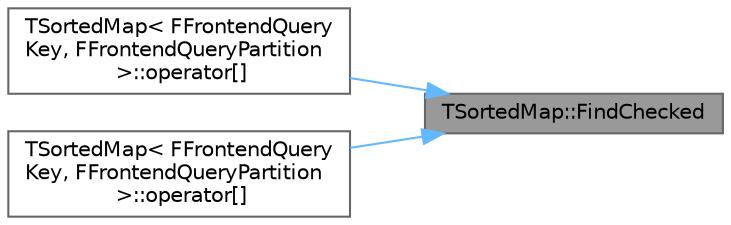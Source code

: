 digraph "TSortedMap::FindChecked"
{
 // INTERACTIVE_SVG=YES
 // LATEX_PDF_SIZE
  bgcolor="transparent";
  edge [fontname=Helvetica,fontsize=10,labelfontname=Helvetica,labelfontsize=10];
  node [fontname=Helvetica,fontsize=10,shape=box,height=0.2,width=0.4];
  rankdir="RL";
  Node1 [id="Node000001",label="TSortedMap::FindChecked",height=0.2,width=0.4,color="gray40", fillcolor="grey60", style="filled", fontcolor="black",tooltip="Returns a reference to the value associated with a specified key."];
  Node1 -> Node2 [id="edge1_Node000001_Node000002",dir="back",color="steelblue1",style="solid",tooltip=" "];
  Node2 [id="Node000002",label="TSortedMap\< FFrontendQuery\lKey, FFrontendQueryPartition\l \>::operator[]",height=0.2,width=0.4,color="grey40", fillcolor="white", style="filled",URL="$d6/d24/classTSortedMap.html#ae5e0aa43133ca92fefe4527fc2c43acd",tooltip=" "];
  Node1 -> Node3 [id="edge2_Node000001_Node000003",dir="back",color="steelblue1",style="solid",tooltip=" "];
  Node3 [id="Node000003",label="TSortedMap\< FFrontendQuery\lKey, FFrontendQueryPartition\l \>::operator[]",height=0.2,width=0.4,color="grey40", fillcolor="white", style="filled",URL="$d6/d24/classTSortedMap.html#a9f8307f26f5f5c7f83ce288b82e3f0d1",tooltip=" "];
}
